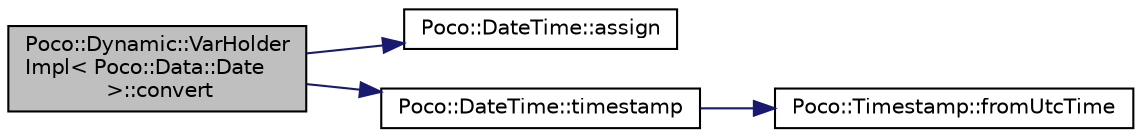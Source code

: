 digraph "Poco::Dynamic::VarHolderImpl&lt; Poco::Data::Date &gt;::convert"
{
 // LATEX_PDF_SIZE
  edge [fontname="Helvetica",fontsize="10",labelfontname="Helvetica",labelfontsize="10"];
  node [fontname="Helvetica",fontsize="10",shape=record];
  rankdir="LR";
  Node1 [label="Poco::Dynamic::VarHolder\lImpl\< Poco::Data::Date\l \>::convert",height=0.2,width=0.4,color="black", fillcolor="grey75", style="filled", fontcolor="black",tooltip=" "];
  Node1 -> Node2 [color="midnightblue",fontsize="10",style="solid"];
  Node2 [label="Poco::DateTime::assign",height=0.2,width=0.4,color="black", fillcolor="white", style="filled",URL="$classPoco_1_1DateTime.html#ac78ce9e388556c3a19d8ff9916ead8b7",tooltip="Assigns a Julian day."];
  Node1 -> Node3 [color="midnightblue",fontsize="10",style="solid"];
  Node3 [label="Poco::DateTime::timestamp",height=0.2,width=0.4,color="black", fillcolor="white", style="filled",URL="$classPoco_1_1DateTime.html#ab9b29631beb7d1046e798624e1e86735",tooltip="Returns the julian day for the date and time."];
  Node3 -> Node4 [color="midnightblue",fontsize="10",style="solid"];
  Node4 [label="Poco::Timestamp::fromUtcTime",height=0.2,width=0.4,color="black", fillcolor="white", style="filled",URL="$classPoco_1_1Timestamp.html#a33eda16c876c53ad5ab9733b0944d93c",tooltip="Creates a timestamp from a std::time_t."];
}

